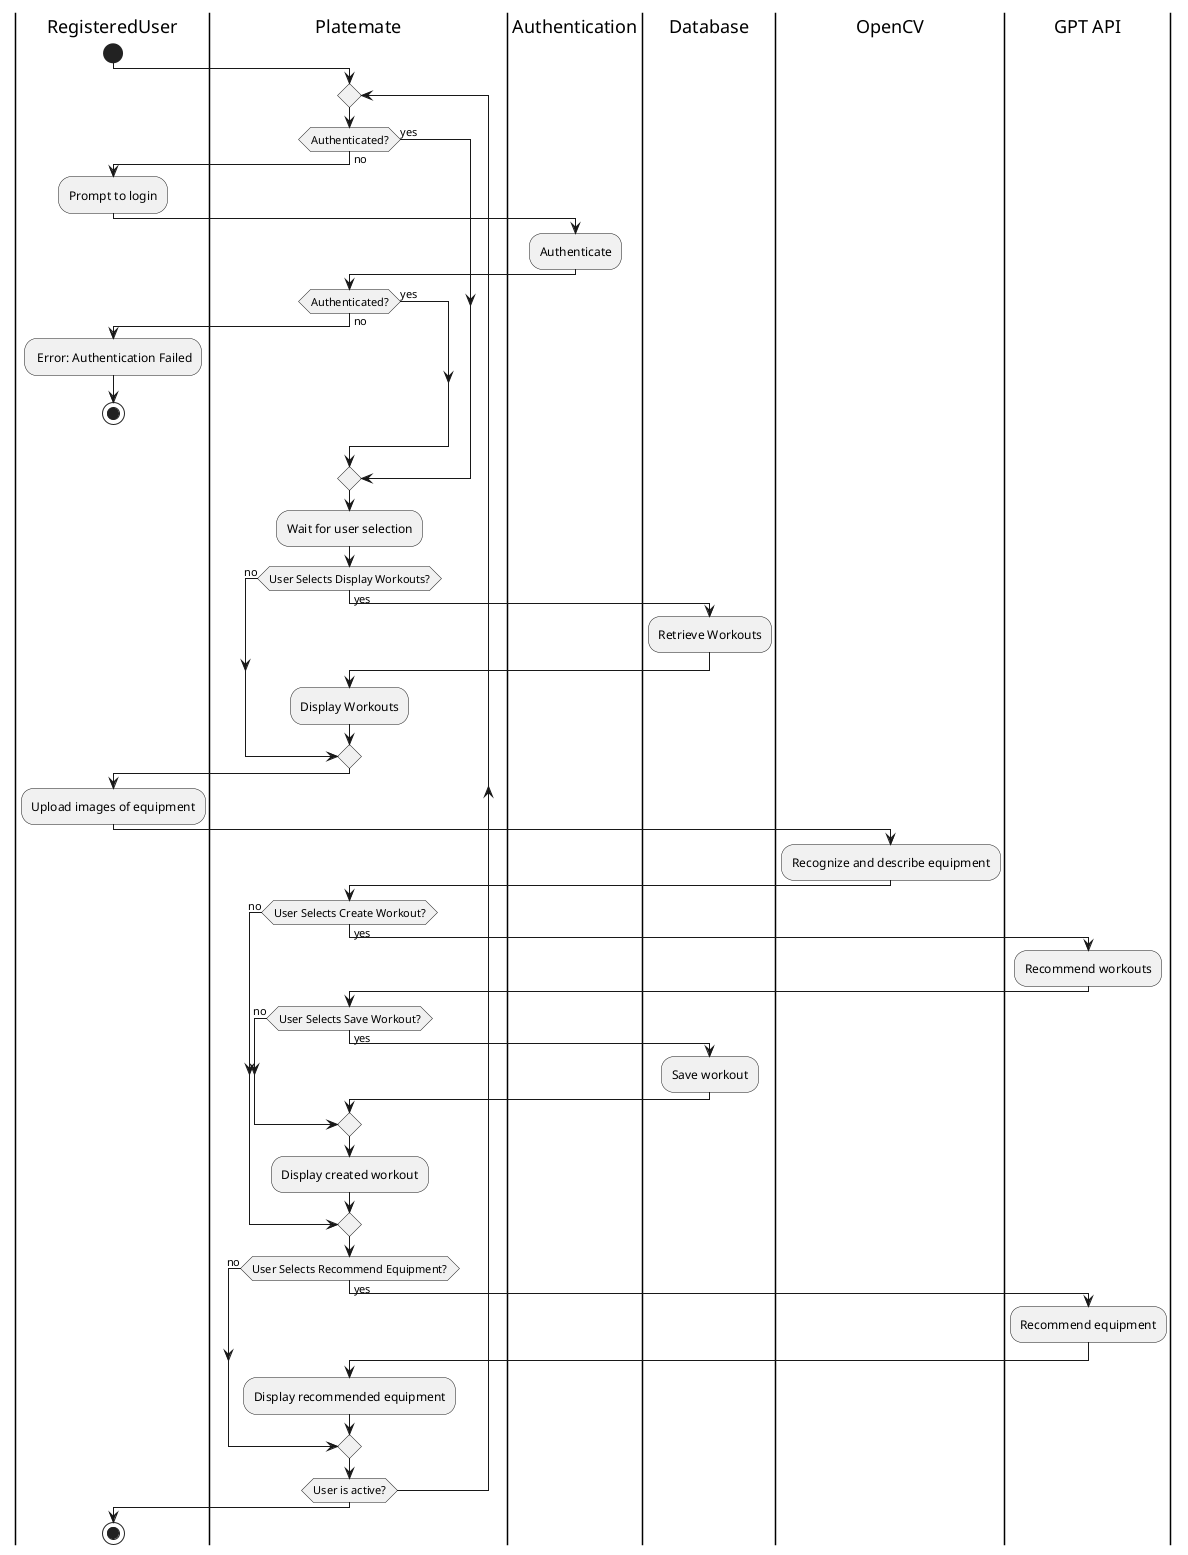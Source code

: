 @startuml activity

|RegisteredUser|
start


|Platemate|

repeat
if (Authenticated?) then (yes)
else (no)
    |RegisteredUser|
    :Prompt to login;
    |Authentication|
    :Authenticate;

    |Platemate|
    if (Authenticated?) then (yes)

    else (no)
        |RegisteredUser|
        : Error: Authentication Failed;
        stop
    endif
endif

|Platemate|



:Wait for user selection;
if (User Selects Display Workouts?) then (no)

else (yes)
    |Database|
    :Retrieve Workouts;
    |Platemate|
    :Display Workouts;
endif




|RegisteredUser|
:Upload images of equipment;
|OpenCV|
:Recognize and describe equipment;
|Platemate|

if (User Selects Create Workout?) then (yes)
    |GPT API|
    :Recommend workouts;
    |Platemate|
    if (User Selects Save Workout?) then (yes)
        |Database|
        :Save workout;
        |Platemate|

    else (no)
    endif
    :Display created workout;


else (no)
endif

if (User Selects Recommend Equipment?) then (yes)
    |GPT API|
    :Recommend equipment;
    |Platemate|
    :Display recommended equipment;
else(no)
endif

|Platemate|
repeatwhile(User is active?)
        

|RegisteredUser|
stop
@enduml
